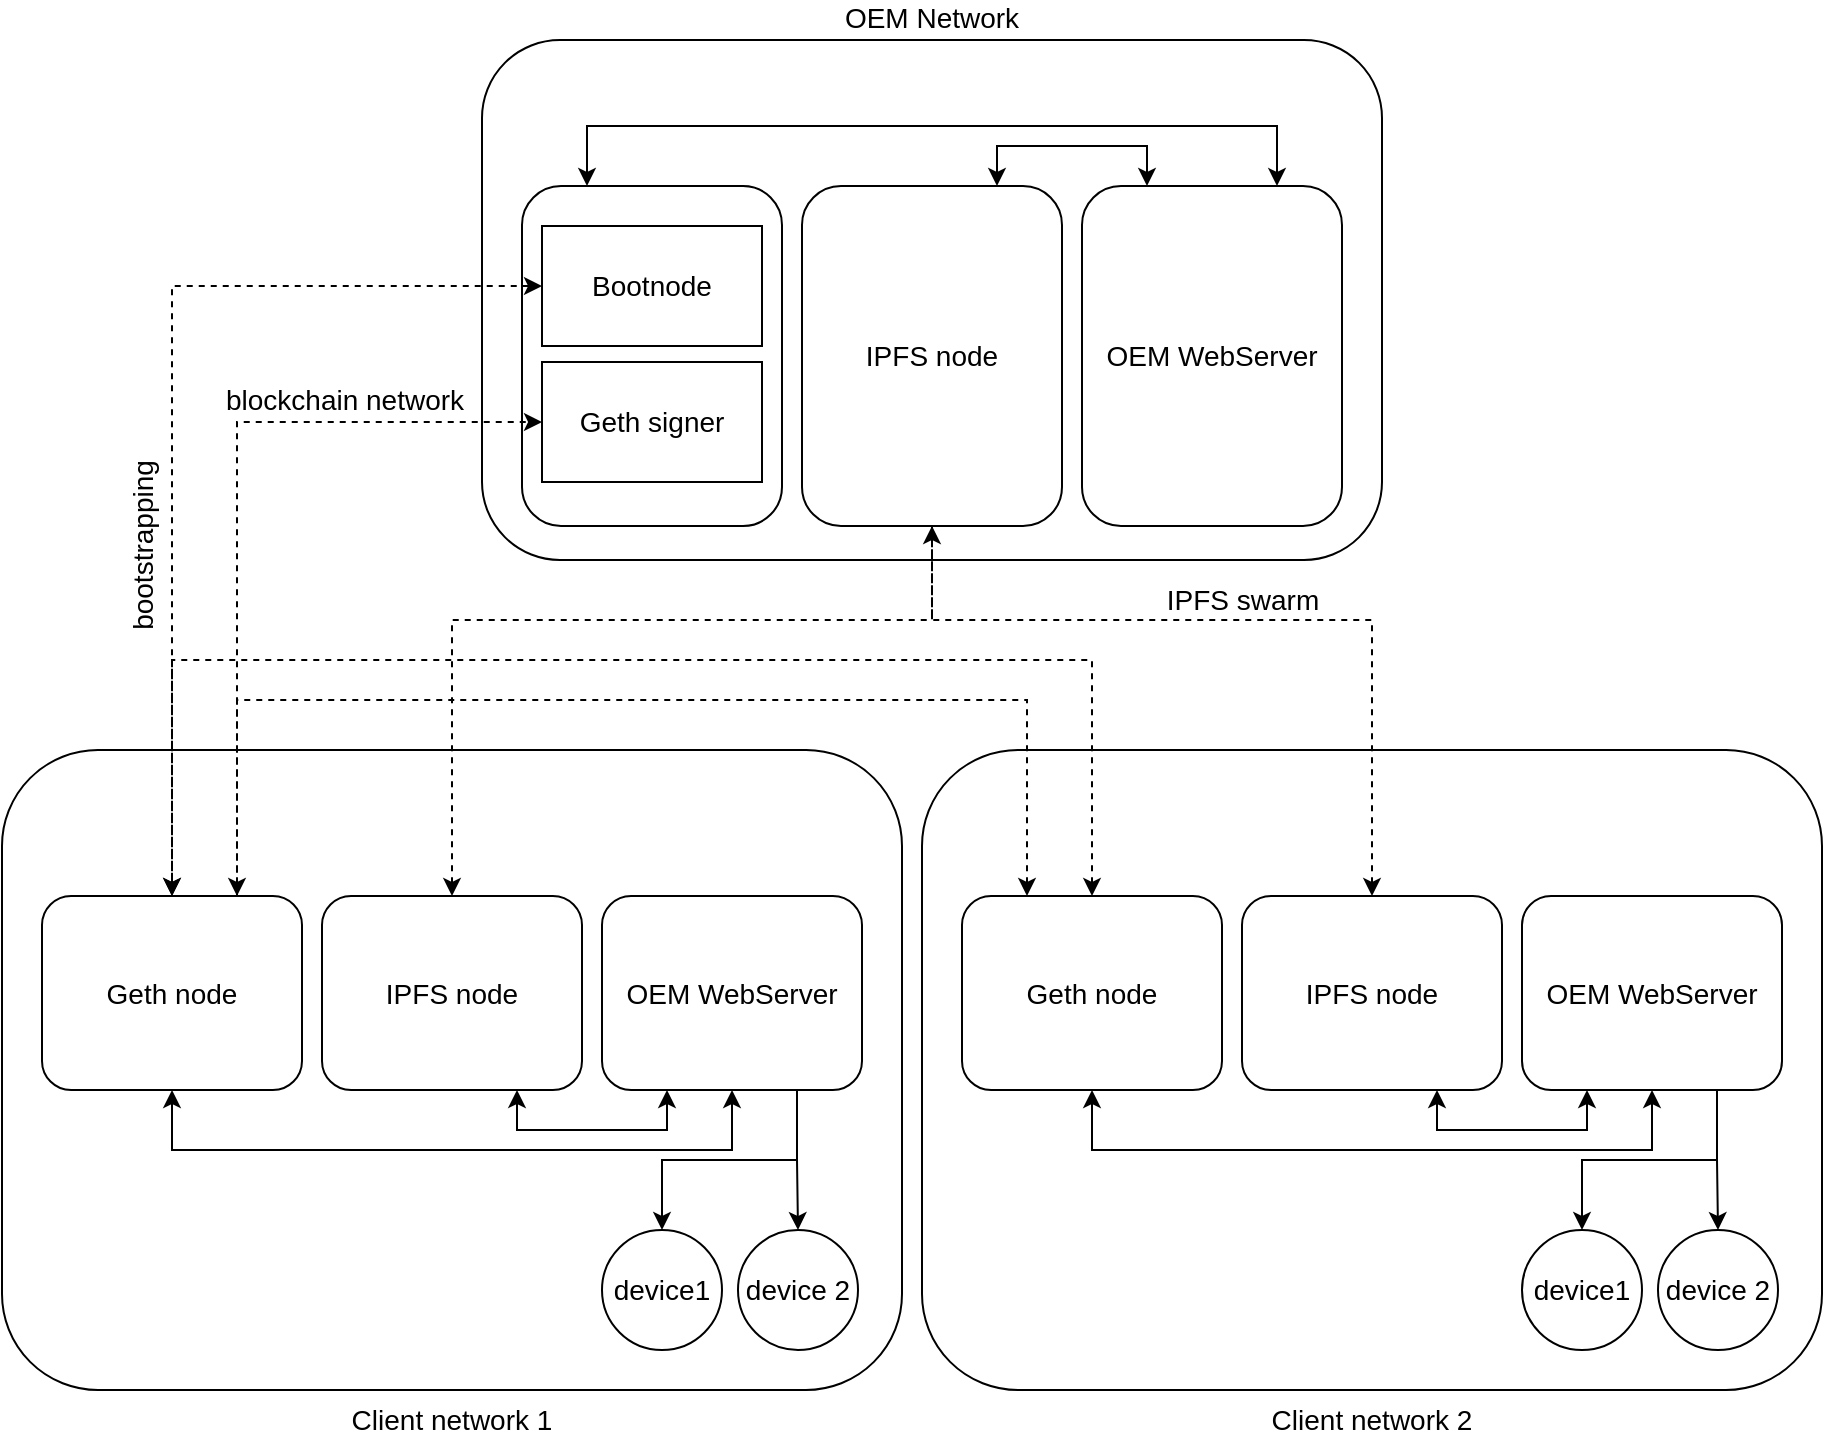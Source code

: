 <mxfile version="22.1.2" type="device">
  <diagram name="Page-1" id="FAfs_LYDI25Q1LSCRq0R">
    <mxGraphModel dx="1434" dy="732" grid="1" gridSize="10" guides="1" tooltips="1" connect="1" arrows="1" fold="1" page="1" pageScale="1" pageWidth="850" pageHeight="1100" math="0" shadow="0">
      <root>
        <mxCell id="0" />
        <mxCell id="1" parent="0" />
        <mxCell id="ve1s9bZvKLsPxjKVGbwZ-1" value="OEM Network" style="rounded=1;whiteSpace=wrap;html=1;labelPosition=center;verticalLabelPosition=top;align=center;verticalAlign=bottom;fontSize=14;" vertex="1" parent="1">
          <mxGeometry x="260" y="60" width="450" height="260" as="geometry" />
        </mxCell>
        <mxCell id="ve1s9bZvKLsPxjKVGbwZ-2" value="" style="rounded=1;whiteSpace=wrap;html=1;fontSize=14;" vertex="1" parent="1">
          <mxGeometry x="280" y="133" width="130" height="170" as="geometry" />
        </mxCell>
        <mxCell id="ve1s9bZvKLsPxjKVGbwZ-11" style="edgeStyle=orthogonalEdgeStyle;rounded=0;orthogonalLoop=1;jettySize=auto;html=1;exitX=0.75;exitY=0;exitDx=0;exitDy=0;entryX=0.25;entryY=0;entryDx=0;entryDy=0;startArrow=classic;startFill=1;endArrow=classic;endFill=1;fontSize=14;" edge="1" parent="1" source="ve1s9bZvKLsPxjKVGbwZ-4" target="ve1s9bZvKLsPxjKVGbwZ-5">
          <mxGeometry relative="1" as="geometry" />
        </mxCell>
        <mxCell id="ve1s9bZvKLsPxjKVGbwZ-4" value="IPFS node" style="rounded=1;whiteSpace=wrap;html=1;fontSize=14;" vertex="1" parent="1">
          <mxGeometry x="420" y="133" width="130" height="170" as="geometry" />
        </mxCell>
        <mxCell id="ve1s9bZvKLsPxjKVGbwZ-12" style="edgeStyle=orthogonalEdgeStyle;rounded=0;orthogonalLoop=1;jettySize=auto;html=1;exitX=0.75;exitY=0;exitDx=0;exitDy=0;entryX=0.25;entryY=0;entryDx=0;entryDy=0;startArrow=classic;startFill=1;fontSize=14;" edge="1" parent="1" source="ve1s9bZvKLsPxjKVGbwZ-5" target="ve1s9bZvKLsPxjKVGbwZ-2">
          <mxGeometry relative="1" as="geometry">
            <Array as="points">
              <mxPoint x="658" y="103" />
              <mxPoint x="313" y="103" />
            </Array>
          </mxGeometry>
        </mxCell>
        <mxCell id="ve1s9bZvKLsPxjKVGbwZ-5" value="OEM WebServer" style="rounded=1;whiteSpace=wrap;html=1;fontSize=14;" vertex="1" parent="1">
          <mxGeometry x="560" y="133" width="130" height="170" as="geometry" />
        </mxCell>
        <mxCell id="ve1s9bZvKLsPxjKVGbwZ-6" value="Bootnode" style="rounded=0;whiteSpace=wrap;html=1;fontSize=14;" vertex="1" parent="1">
          <mxGeometry x="290" y="153" width="110" height="60" as="geometry" />
        </mxCell>
        <mxCell id="ve1s9bZvKLsPxjKVGbwZ-7" value="Geth signer" style="rounded=0;whiteSpace=wrap;html=1;fontSize=14;" vertex="1" parent="1">
          <mxGeometry x="290" y="221" width="110" height="60" as="geometry" />
        </mxCell>
        <mxCell id="ve1s9bZvKLsPxjKVGbwZ-13" value="Client network 1" style="rounded=1;whiteSpace=wrap;html=1;labelPosition=center;verticalLabelPosition=bottom;align=center;verticalAlign=top;fontSize=14;" vertex="1" parent="1">
          <mxGeometry x="20" y="415" width="450" height="320" as="geometry" />
        </mxCell>
        <mxCell id="ve1s9bZvKLsPxjKVGbwZ-37" style="edgeStyle=orthogonalEdgeStyle;rounded=0;orthogonalLoop=1;jettySize=auto;html=1;exitX=0.5;exitY=0;exitDx=0;exitDy=0;entryX=0;entryY=0.5;entryDx=0;entryDy=0;dashed=1;startArrow=classic;startFill=1;fontSize=14;" edge="1" parent="1" source="ve1s9bZvKLsPxjKVGbwZ-14" target="ve1s9bZvKLsPxjKVGbwZ-6">
          <mxGeometry relative="1" as="geometry" />
        </mxCell>
        <mxCell id="ve1s9bZvKLsPxjKVGbwZ-39" value="bootstrapping" style="edgeLabel;html=1;align=center;verticalAlign=middle;resizable=0;points=[];rotation=-90;fontSize=14;" vertex="1" connectable="0" parent="ve1s9bZvKLsPxjKVGbwZ-37">
          <mxGeometry x="-0.286" y="-1" relative="1" as="geometry">
            <mxPoint x="-16" as="offset" />
          </mxGeometry>
        </mxCell>
        <mxCell id="ve1s9bZvKLsPxjKVGbwZ-40" style="edgeStyle=orthogonalEdgeStyle;rounded=0;orthogonalLoop=1;jettySize=auto;html=1;exitX=0.75;exitY=0;exitDx=0;exitDy=0;entryX=0;entryY=0.5;entryDx=0;entryDy=0;startArrow=classic;startFill=1;dashed=1;fontSize=14;" edge="1" parent="1" source="ve1s9bZvKLsPxjKVGbwZ-14" target="ve1s9bZvKLsPxjKVGbwZ-7">
          <mxGeometry relative="1" as="geometry" />
        </mxCell>
        <mxCell id="ve1s9bZvKLsPxjKVGbwZ-42" value="blockchain network" style="edgeLabel;html=1;align=center;verticalAlign=middle;resizable=0;points=[];fontSize=14;" vertex="1" connectable="0" parent="ve1s9bZvKLsPxjKVGbwZ-40">
          <mxGeometry x="0.44" y="4" relative="1" as="geometry">
            <mxPoint x="10" y="-7" as="offset" />
          </mxGeometry>
        </mxCell>
        <mxCell id="ve1s9bZvKLsPxjKVGbwZ-14" value="Geth node" style="rounded=1;whiteSpace=wrap;html=1;fontSize=14;" vertex="1" parent="1">
          <mxGeometry x="40" y="488" width="130" height="97" as="geometry" />
        </mxCell>
        <mxCell id="ve1s9bZvKLsPxjKVGbwZ-43" style="edgeStyle=orthogonalEdgeStyle;rounded=0;orthogonalLoop=1;jettySize=auto;html=1;exitX=0.5;exitY=0;exitDx=0;exitDy=0;entryX=0.5;entryY=1;entryDx=0;entryDy=0;dashed=1;startArrow=classic;startFill=1;fontSize=14;" edge="1" parent="1" source="ve1s9bZvKLsPxjKVGbwZ-16" target="ve1s9bZvKLsPxjKVGbwZ-4">
          <mxGeometry relative="1" as="geometry">
            <Array as="points">
              <mxPoint x="245" y="350" />
              <mxPoint x="485" y="350" />
            </Array>
          </mxGeometry>
        </mxCell>
        <mxCell id="ve1s9bZvKLsPxjKVGbwZ-16" value="IPFS node" style="rounded=1;whiteSpace=wrap;html=1;fontSize=14;" vertex="1" parent="1">
          <mxGeometry x="180" y="488" width="130" height="97" as="geometry" />
        </mxCell>
        <mxCell id="ve1s9bZvKLsPxjKVGbwZ-23" style="edgeStyle=orthogonalEdgeStyle;rounded=0;orthogonalLoop=1;jettySize=auto;html=1;exitX=0.25;exitY=1;exitDx=0;exitDy=0;entryX=0.75;entryY=1;entryDx=0;entryDy=0;startArrow=classic;startFill=1;fontSize=14;" edge="1" parent="1" source="ve1s9bZvKLsPxjKVGbwZ-18" target="ve1s9bZvKLsPxjKVGbwZ-16">
          <mxGeometry relative="1" as="geometry" />
        </mxCell>
        <mxCell id="ve1s9bZvKLsPxjKVGbwZ-24" style="edgeStyle=orthogonalEdgeStyle;rounded=0;orthogonalLoop=1;jettySize=auto;html=1;exitX=0.5;exitY=1;exitDx=0;exitDy=0;entryX=0.5;entryY=1;entryDx=0;entryDy=0;startArrow=classic;startFill=1;fontSize=14;" edge="1" parent="1" source="ve1s9bZvKLsPxjKVGbwZ-18" target="ve1s9bZvKLsPxjKVGbwZ-14">
          <mxGeometry relative="1" as="geometry">
            <Array as="points">
              <mxPoint x="385" y="615" />
              <mxPoint x="105" y="615" />
            </Array>
          </mxGeometry>
        </mxCell>
        <mxCell id="ve1s9bZvKLsPxjKVGbwZ-25" style="edgeStyle=orthogonalEdgeStyle;rounded=0;orthogonalLoop=1;jettySize=auto;html=1;exitX=0.75;exitY=1;exitDx=0;exitDy=0;entryX=0.5;entryY=0;entryDx=0;entryDy=0;fontSize=14;" edge="1" parent="1" source="ve1s9bZvKLsPxjKVGbwZ-18" target="ve1s9bZvKLsPxjKVGbwZ-22">
          <mxGeometry relative="1" as="geometry" />
        </mxCell>
        <mxCell id="ve1s9bZvKLsPxjKVGbwZ-26" style="edgeStyle=orthogonalEdgeStyle;rounded=0;orthogonalLoop=1;jettySize=auto;html=1;exitX=0.75;exitY=1;exitDx=0;exitDy=0;entryX=0.5;entryY=0;entryDx=0;entryDy=0;fontSize=14;" edge="1" parent="1" source="ve1s9bZvKLsPxjKVGbwZ-18" target="ve1s9bZvKLsPxjKVGbwZ-21">
          <mxGeometry relative="1" as="geometry" />
        </mxCell>
        <mxCell id="ve1s9bZvKLsPxjKVGbwZ-18" value="OEM WebServer" style="rounded=1;whiteSpace=wrap;html=1;fontSize=14;" vertex="1" parent="1">
          <mxGeometry x="320" y="488" width="130" height="97" as="geometry" />
        </mxCell>
        <mxCell id="ve1s9bZvKLsPxjKVGbwZ-21" value="device1" style="ellipse;whiteSpace=wrap;html=1;fontSize=14;" vertex="1" parent="1">
          <mxGeometry x="320" y="655" width="60" height="60" as="geometry" />
        </mxCell>
        <mxCell id="ve1s9bZvKLsPxjKVGbwZ-22" value="device 2" style="ellipse;whiteSpace=wrap;html=1;fontSize=14;" vertex="1" parent="1">
          <mxGeometry x="388" y="655" width="60" height="60" as="geometry" />
        </mxCell>
        <mxCell id="ve1s9bZvKLsPxjKVGbwZ-27" value="Client network 2" style="rounded=1;whiteSpace=wrap;html=1;labelPosition=center;verticalLabelPosition=bottom;align=center;verticalAlign=top;fontSize=14;" vertex="1" parent="1">
          <mxGeometry x="480" y="415" width="450" height="320" as="geometry" />
        </mxCell>
        <mxCell id="ve1s9bZvKLsPxjKVGbwZ-38" style="edgeStyle=orthogonalEdgeStyle;rounded=0;orthogonalLoop=1;jettySize=auto;html=1;exitX=0.5;exitY=0;exitDx=0;exitDy=0;entryX=0.5;entryY=0;entryDx=0;entryDy=0;dashed=1;startArrow=classic;startFill=1;fontSize=14;" edge="1" parent="1" source="ve1s9bZvKLsPxjKVGbwZ-28" target="ve1s9bZvKLsPxjKVGbwZ-14">
          <mxGeometry relative="1" as="geometry">
            <Array as="points">
              <mxPoint x="565" y="370" />
              <mxPoint x="105" y="370" />
            </Array>
          </mxGeometry>
        </mxCell>
        <mxCell id="ve1s9bZvKLsPxjKVGbwZ-41" style="edgeStyle=orthogonalEdgeStyle;rounded=0;orthogonalLoop=1;jettySize=auto;html=1;exitX=0.25;exitY=0;exitDx=0;exitDy=0;entryX=0.75;entryY=0;entryDx=0;entryDy=0;dashed=1;endArrow=none;endFill=0;startArrow=classic;startFill=1;fontSize=14;" edge="1" parent="1" source="ve1s9bZvKLsPxjKVGbwZ-28" target="ve1s9bZvKLsPxjKVGbwZ-14">
          <mxGeometry relative="1" as="geometry">
            <Array as="points">
              <mxPoint x="533" y="390" />
              <mxPoint x="138" y="390" />
            </Array>
          </mxGeometry>
        </mxCell>
        <mxCell id="ve1s9bZvKLsPxjKVGbwZ-28" value="Geth node" style="rounded=1;whiteSpace=wrap;html=1;fontSize=14;" vertex="1" parent="1">
          <mxGeometry x="500" y="488" width="130" height="97" as="geometry" />
        </mxCell>
        <mxCell id="ve1s9bZvKLsPxjKVGbwZ-44" style="edgeStyle=orthogonalEdgeStyle;rounded=0;orthogonalLoop=1;jettySize=auto;html=1;exitX=0.5;exitY=0;exitDx=0;exitDy=0;startArrow=classic;startFill=1;endArrow=none;endFill=0;dashed=1;fontSize=14;" edge="1" parent="1" source="ve1s9bZvKLsPxjKVGbwZ-29" target="ve1s9bZvKLsPxjKVGbwZ-4">
          <mxGeometry relative="1" as="geometry">
            <Array as="points">
              <mxPoint x="705" y="350" />
              <mxPoint x="485" y="350" />
            </Array>
          </mxGeometry>
        </mxCell>
        <mxCell id="ve1s9bZvKLsPxjKVGbwZ-45" value="IPFS swarm" style="edgeLabel;html=1;align=center;verticalAlign=middle;resizable=0;points=[];fontSize=14;" vertex="1" connectable="0" parent="ve1s9bZvKLsPxjKVGbwZ-44">
          <mxGeometry x="-0.022" y="3" relative="1" as="geometry">
            <mxPoint x="-5" y="-13" as="offset" />
          </mxGeometry>
        </mxCell>
        <mxCell id="ve1s9bZvKLsPxjKVGbwZ-29" value="IPFS node" style="rounded=1;whiteSpace=wrap;html=1;fontSize=14;" vertex="1" parent="1">
          <mxGeometry x="640" y="488" width="130" height="97" as="geometry" />
        </mxCell>
        <mxCell id="ve1s9bZvKLsPxjKVGbwZ-30" style="edgeStyle=orthogonalEdgeStyle;rounded=0;orthogonalLoop=1;jettySize=auto;html=1;exitX=0.25;exitY=1;exitDx=0;exitDy=0;entryX=0.75;entryY=1;entryDx=0;entryDy=0;startArrow=classic;startFill=1;fontSize=14;" edge="1" parent="1" source="ve1s9bZvKLsPxjKVGbwZ-34" target="ve1s9bZvKLsPxjKVGbwZ-29">
          <mxGeometry relative="1" as="geometry" />
        </mxCell>
        <mxCell id="ve1s9bZvKLsPxjKVGbwZ-31" style="edgeStyle=orthogonalEdgeStyle;rounded=0;orthogonalLoop=1;jettySize=auto;html=1;exitX=0.5;exitY=1;exitDx=0;exitDy=0;entryX=0.5;entryY=1;entryDx=0;entryDy=0;startArrow=classic;startFill=1;fontSize=14;" edge="1" parent="1" source="ve1s9bZvKLsPxjKVGbwZ-34" target="ve1s9bZvKLsPxjKVGbwZ-28">
          <mxGeometry relative="1" as="geometry">
            <Array as="points">
              <mxPoint x="845" y="615" />
              <mxPoint x="565" y="615" />
            </Array>
          </mxGeometry>
        </mxCell>
        <mxCell id="ve1s9bZvKLsPxjKVGbwZ-32" style="edgeStyle=orthogonalEdgeStyle;rounded=0;orthogonalLoop=1;jettySize=auto;html=1;exitX=0.75;exitY=1;exitDx=0;exitDy=0;entryX=0.5;entryY=0;entryDx=0;entryDy=0;fontSize=14;" edge="1" parent="1" source="ve1s9bZvKLsPxjKVGbwZ-34" target="ve1s9bZvKLsPxjKVGbwZ-36">
          <mxGeometry relative="1" as="geometry" />
        </mxCell>
        <mxCell id="ve1s9bZvKLsPxjKVGbwZ-33" style="edgeStyle=orthogonalEdgeStyle;rounded=0;orthogonalLoop=1;jettySize=auto;html=1;exitX=0.75;exitY=1;exitDx=0;exitDy=0;entryX=0.5;entryY=0;entryDx=0;entryDy=0;fontSize=14;" edge="1" parent="1" source="ve1s9bZvKLsPxjKVGbwZ-34" target="ve1s9bZvKLsPxjKVGbwZ-35">
          <mxGeometry relative="1" as="geometry" />
        </mxCell>
        <mxCell id="ve1s9bZvKLsPxjKVGbwZ-34" value="OEM WebServer" style="rounded=1;whiteSpace=wrap;html=1;fontSize=14;" vertex="1" parent="1">
          <mxGeometry x="780" y="488" width="130" height="97" as="geometry" />
        </mxCell>
        <mxCell id="ve1s9bZvKLsPxjKVGbwZ-35" value="device1" style="ellipse;whiteSpace=wrap;html=1;fontSize=14;" vertex="1" parent="1">
          <mxGeometry x="780" y="655" width="60" height="60" as="geometry" />
        </mxCell>
        <mxCell id="ve1s9bZvKLsPxjKVGbwZ-36" value="device 2" style="ellipse;whiteSpace=wrap;html=1;fontSize=14;" vertex="1" parent="1">
          <mxGeometry x="848" y="655" width="60" height="60" as="geometry" />
        </mxCell>
      </root>
    </mxGraphModel>
  </diagram>
</mxfile>
